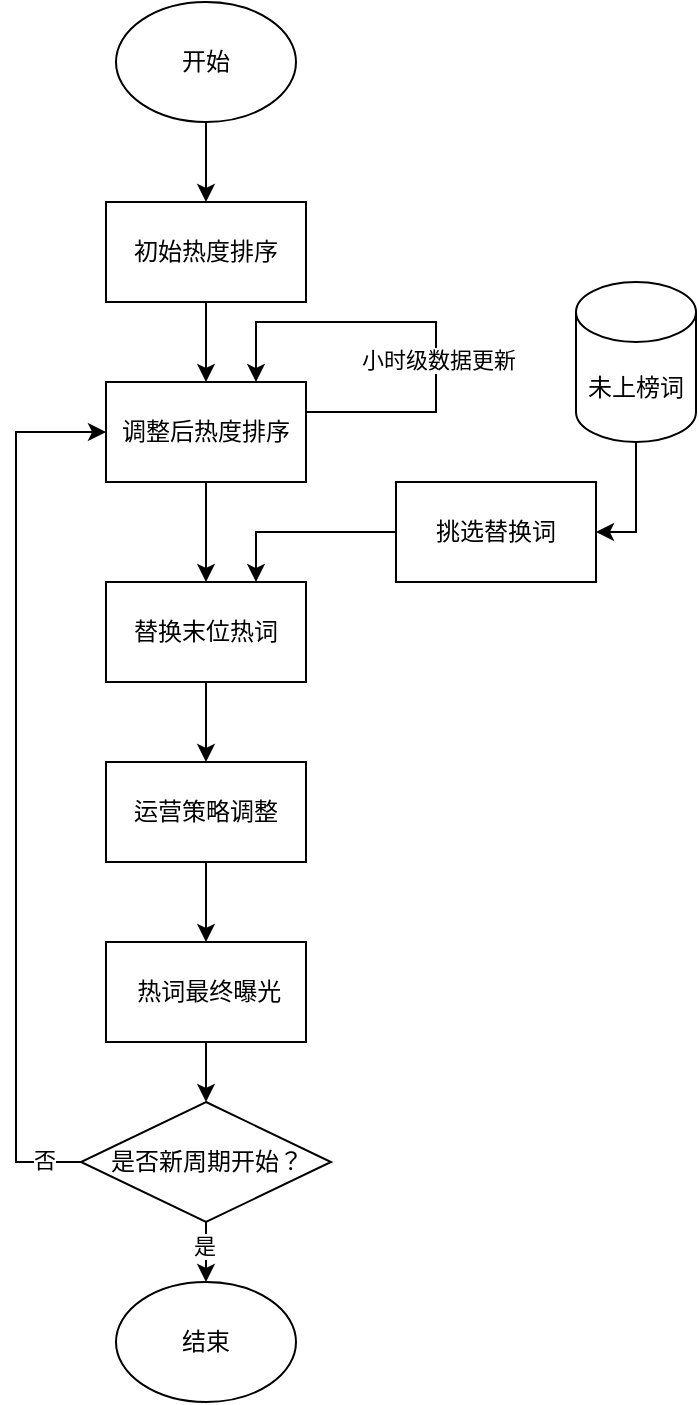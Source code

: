 <mxfile version="16.2.4" type="github">
  <diagram id="pb3pBqsZEt64vC-tqtL2" name="Page-1">
    <mxGraphModel dx="1514" dy="733" grid="0" gridSize="10" guides="1" tooltips="1" connect="1" arrows="1" fold="1" page="1" pageScale="1" pageWidth="827" pageHeight="1169" math="0" shadow="0">
      <root>
        <mxCell id="0" />
        <mxCell id="1" parent="0" />
        <mxCell id="Fm35P72OHcBDf8J1mTAU-4" style="edgeStyle=orthogonalEdgeStyle;rounded=0;orthogonalLoop=1;jettySize=auto;html=1;exitX=0.5;exitY=1;exitDx=0;exitDy=0;entryX=0.5;entryY=0;entryDx=0;entryDy=0;" edge="1" parent="1" source="Fm35P72OHcBDf8J1mTAU-1" target="Fm35P72OHcBDf8J1mTAU-2">
          <mxGeometry relative="1" as="geometry" />
        </mxCell>
        <mxCell id="Fm35P72OHcBDf8J1mTAU-1" value="开始" style="ellipse;whiteSpace=wrap;html=1;" vertex="1" parent="1">
          <mxGeometry x="330" y="60" width="90" height="60" as="geometry" />
        </mxCell>
        <mxCell id="Fm35P72OHcBDf8J1mTAU-5" style="edgeStyle=orthogonalEdgeStyle;rounded=0;orthogonalLoop=1;jettySize=auto;html=1;entryX=0.5;entryY=0;entryDx=0;entryDy=0;" edge="1" parent="1" source="Fm35P72OHcBDf8J1mTAU-2" target="Fm35P72OHcBDf8J1mTAU-3">
          <mxGeometry relative="1" as="geometry" />
        </mxCell>
        <mxCell id="Fm35P72OHcBDf8J1mTAU-2" value="初始热度排序" style="rounded=0;whiteSpace=wrap;html=1;" vertex="1" parent="1">
          <mxGeometry x="325" y="160" width="100" height="50" as="geometry" />
        </mxCell>
        <mxCell id="Fm35P72OHcBDf8J1mTAU-9" style="edgeStyle=orthogonalEdgeStyle;rounded=0;orthogonalLoop=1;jettySize=auto;html=1;" edge="1" parent="1" source="Fm35P72OHcBDf8J1mTAU-3" target="Fm35P72OHcBDf8J1mTAU-6">
          <mxGeometry relative="1" as="geometry" />
        </mxCell>
        <mxCell id="Fm35P72OHcBDf8J1mTAU-3" value="调整后热度排序" style="rounded=0;whiteSpace=wrap;html=1;" vertex="1" parent="1">
          <mxGeometry x="325" y="250" width="100" height="50" as="geometry" />
        </mxCell>
        <mxCell id="Fm35P72OHcBDf8J1mTAU-18" value="" style="edgeStyle=orthogonalEdgeStyle;rounded=0;orthogonalLoop=1;jettySize=auto;html=1;" edge="1" parent="1" source="Fm35P72OHcBDf8J1mTAU-6" target="Fm35P72OHcBDf8J1mTAU-17">
          <mxGeometry relative="1" as="geometry" />
        </mxCell>
        <mxCell id="Fm35P72OHcBDf8J1mTAU-6" value="替换末位热词" style="rounded=0;whiteSpace=wrap;html=1;" vertex="1" parent="1">
          <mxGeometry x="325" y="350" width="100" height="50" as="geometry" />
        </mxCell>
        <mxCell id="Fm35P72OHcBDf8J1mTAU-11" style="edgeStyle=orthogonalEdgeStyle;rounded=0;orthogonalLoop=1;jettySize=auto;html=1;entryX=0.75;entryY=0;entryDx=0;entryDy=0;" edge="1" parent="1" source="Fm35P72OHcBDf8J1mTAU-10" target="Fm35P72OHcBDf8J1mTAU-6">
          <mxGeometry relative="1" as="geometry" />
        </mxCell>
        <mxCell id="Fm35P72OHcBDf8J1mTAU-10" value="挑选替换词" style="rounded=0;whiteSpace=wrap;html=1;" vertex="1" parent="1">
          <mxGeometry x="470" y="300" width="100" height="50" as="geometry" />
        </mxCell>
        <mxCell id="Fm35P72OHcBDf8J1mTAU-12" style="edgeStyle=orthogonalEdgeStyle;rounded=0;orthogonalLoop=1;jettySize=auto;html=1;exitX=1;exitY=0.5;exitDx=0;exitDy=0;entryX=0.75;entryY=0;entryDx=0;entryDy=0;" edge="1" parent="1" source="Fm35P72OHcBDf8J1mTAU-3" target="Fm35P72OHcBDf8J1mTAU-3">
          <mxGeometry relative="1" as="geometry">
            <Array as="points">
              <mxPoint x="490" y="265" />
              <mxPoint x="490" y="220" />
              <mxPoint x="400" y="220" />
            </Array>
          </mxGeometry>
        </mxCell>
        <mxCell id="Fm35P72OHcBDf8J1mTAU-13" value="小时级数据更新" style="edgeLabel;html=1;align=center;verticalAlign=middle;resizable=0;points=[];" vertex="1" connectable="0" parent="Fm35P72OHcBDf8J1mTAU-12">
          <mxGeometry x="-0.154" y="-1" relative="1" as="geometry">
            <mxPoint as="offset" />
          </mxGeometry>
        </mxCell>
        <mxCell id="Fm35P72OHcBDf8J1mTAU-15" style="edgeStyle=orthogonalEdgeStyle;rounded=0;orthogonalLoop=1;jettySize=auto;html=1;entryX=1;entryY=0.5;entryDx=0;entryDy=0;" edge="1" parent="1" source="Fm35P72OHcBDf8J1mTAU-14" target="Fm35P72OHcBDf8J1mTAU-10">
          <mxGeometry relative="1" as="geometry" />
        </mxCell>
        <mxCell id="Fm35P72OHcBDf8J1mTAU-14" value="未上榜词" style="shape=cylinder3;whiteSpace=wrap;html=1;boundedLbl=1;backgroundOutline=1;size=15;" vertex="1" parent="1">
          <mxGeometry x="560" y="200" width="60" height="80" as="geometry" />
        </mxCell>
        <mxCell id="Fm35P72OHcBDf8J1mTAU-20" value="" style="edgeStyle=orthogonalEdgeStyle;rounded=0;orthogonalLoop=1;jettySize=auto;html=1;" edge="1" parent="1" source="Fm35P72OHcBDf8J1mTAU-17" target="Fm35P72OHcBDf8J1mTAU-19">
          <mxGeometry relative="1" as="geometry" />
        </mxCell>
        <mxCell id="Fm35P72OHcBDf8J1mTAU-17" value="运营策略调整" style="rounded=0;whiteSpace=wrap;html=1;" vertex="1" parent="1">
          <mxGeometry x="325" y="440" width="100" height="50" as="geometry" />
        </mxCell>
        <mxCell id="Fm35P72OHcBDf8J1mTAU-27" style="edgeStyle=orthogonalEdgeStyle;rounded=0;orthogonalLoop=1;jettySize=auto;html=1;entryX=0.5;entryY=0;entryDx=0;entryDy=0;" edge="1" parent="1" source="Fm35P72OHcBDf8J1mTAU-19" target="Fm35P72OHcBDf8J1mTAU-26">
          <mxGeometry relative="1" as="geometry" />
        </mxCell>
        <mxCell id="Fm35P72OHcBDf8J1mTAU-19" value="&amp;nbsp;热词最终曝光" style="rounded=0;whiteSpace=wrap;html=1;" vertex="1" parent="1">
          <mxGeometry x="325" y="530" width="100" height="50" as="geometry" />
        </mxCell>
        <mxCell id="Fm35P72OHcBDf8J1mTAU-23" value="结束" style="ellipse;whiteSpace=wrap;html=1;" vertex="1" parent="1">
          <mxGeometry x="330" y="700" width="90" height="60" as="geometry" />
        </mxCell>
        <mxCell id="Fm35P72OHcBDf8J1mTAU-28" style="edgeStyle=orthogonalEdgeStyle;rounded=0;orthogonalLoop=1;jettySize=auto;html=1;entryX=0;entryY=0.5;entryDx=0;entryDy=0;" edge="1" parent="1" source="Fm35P72OHcBDf8J1mTAU-26" target="Fm35P72OHcBDf8J1mTAU-3">
          <mxGeometry relative="1" as="geometry">
            <Array as="points">
              <mxPoint x="280" y="640" />
              <mxPoint x="280" y="275" />
            </Array>
          </mxGeometry>
        </mxCell>
        <mxCell id="Fm35P72OHcBDf8J1mTAU-30" value="否" style="edgeLabel;html=1;align=center;verticalAlign=middle;resizable=0;points=[];" vertex="1" connectable="0" parent="Fm35P72OHcBDf8J1mTAU-28">
          <mxGeometry x="-0.916" y="-1" relative="1" as="geometry">
            <mxPoint as="offset" />
          </mxGeometry>
        </mxCell>
        <mxCell id="Fm35P72OHcBDf8J1mTAU-29" style="edgeStyle=orthogonalEdgeStyle;rounded=0;orthogonalLoop=1;jettySize=auto;html=1;" edge="1" parent="1" source="Fm35P72OHcBDf8J1mTAU-26" target="Fm35P72OHcBDf8J1mTAU-23">
          <mxGeometry relative="1" as="geometry" />
        </mxCell>
        <mxCell id="Fm35P72OHcBDf8J1mTAU-31" value="是" style="edgeLabel;html=1;align=center;verticalAlign=middle;resizable=0;points=[];" vertex="1" connectable="0" parent="Fm35P72OHcBDf8J1mTAU-29">
          <mxGeometry x="0.28" y="-1" relative="1" as="geometry">
            <mxPoint as="offset" />
          </mxGeometry>
        </mxCell>
        <mxCell id="Fm35P72OHcBDf8J1mTAU-26" value="是否新周期开始？" style="rhombus;whiteSpace=wrap;html=1;" vertex="1" parent="1">
          <mxGeometry x="312.5" y="610" width="125" height="60" as="geometry" />
        </mxCell>
      </root>
    </mxGraphModel>
  </diagram>
</mxfile>
